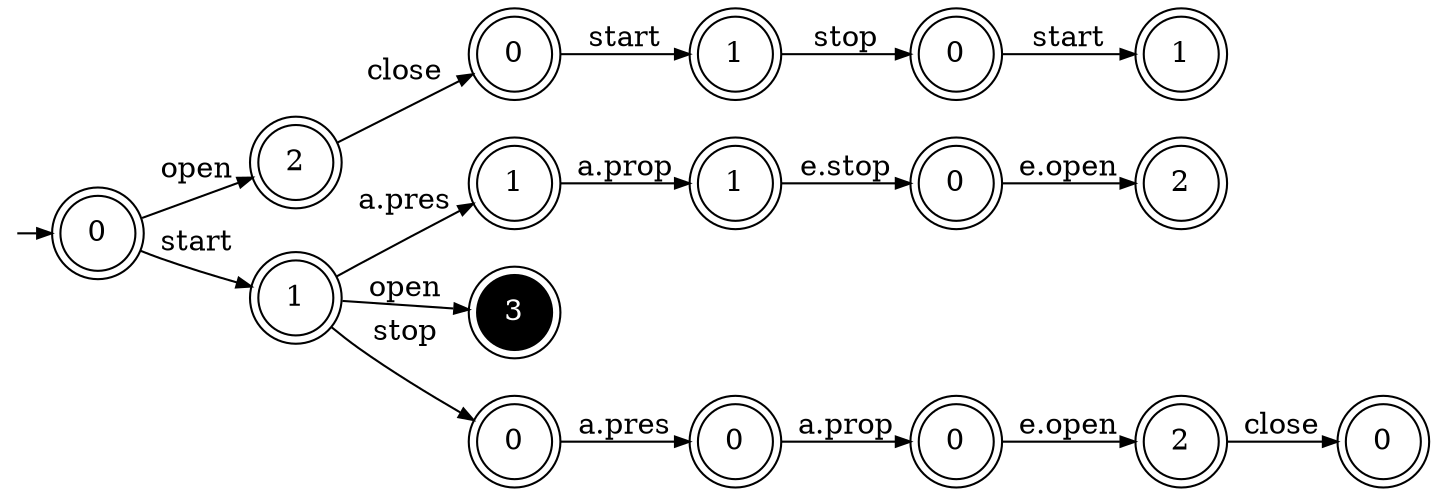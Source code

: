 digraph "0"{
  graph [rankdir=LR ranksep=0 margin=0];
  node [shape=doublecircle color=black width=0.5 height=0.5 fixedsize=true]
  edge [arrowsize=0.7]

  zz [label="" color="white" fillcolor="white" shape="circle" style="filled" 
      width=0.05 height=0.05 fixedsize=true ];
  zz -> 0 [label=""];

  "0" [label="0"]
  "1" [label="2"]
  "2" [label="1"]
  "3" [label="0"]
  "4" [label="1"]
  "5" [label="3"]
  "6" [label="0"]
  "7" [label="1"]
  "8" [label="1"]
  "9" [label="0"]
  "10" [label="0"]
  "11" [label="0"]
  "12" [label="0"]
  "13" [label="1"]
  "14" [label="2"]
  "15" [label="2"]
  "16" [label="0"]

  "0" -> "1" [ label="open"]
  "0" -> "2" [ label="start"]
  "1" -> "3" [ label="close"]
  "2" -> "4" [ label="a.pres"]
  "2" -> "5" [ label="open" ]
  "2" -> "6" [ label="stop"]
  "3" -> "7" [ label="start"]
  "4" -> "8" [ label="a.prop"]
  "6" -> "9" [ label="a.pres"]
  "7" -> "10" [ label="stop"]
  "8" -> "11" [ label="e.stop"]
  "9" -> "12" [ label="a.prop"]
  "10" -> "13" [ label="start"]
  "11" -> "14" [ label="e.open"]
  "12" -> "15" [ label="e.open"]
  "15" -> "16" [ label="close"]
  "5" [ fontcolor=white fillcolor="black" style="filled" color=black]
}
